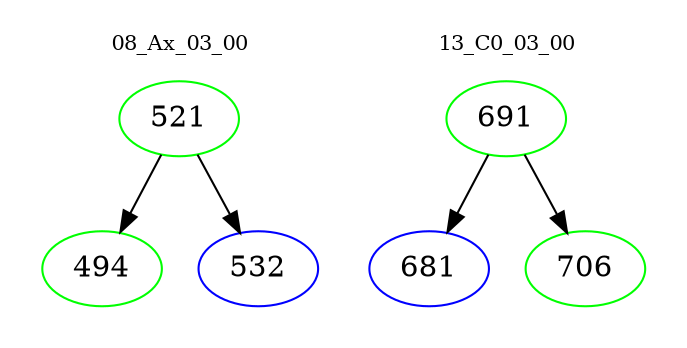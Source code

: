 digraph{
subgraph cluster_0 {
color = white
label = "08_Ax_03_00";
fontsize=10;
T0_521 [label="521", color="green"]
T0_521 -> T0_494 [color="black"]
T0_494 [label="494", color="green"]
T0_521 -> T0_532 [color="black"]
T0_532 [label="532", color="blue"]
}
subgraph cluster_1 {
color = white
label = "13_C0_03_00";
fontsize=10;
T1_691 [label="691", color="green"]
T1_691 -> T1_681 [color="black"]
T1_681 [label="681", color="blue"]
T1_691 -> T1_706 [color="black"]
T1_706 [label="706", color="green"]
}
}

